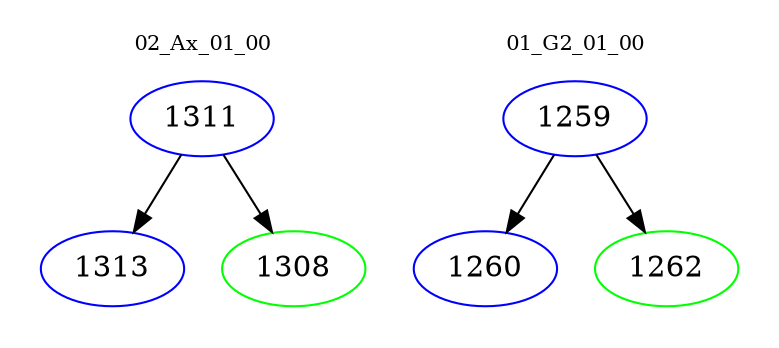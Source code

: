digraph{
subgraph cluster_0 {
color = white
label = "02_Ax_01_00";
fontsize=10;
T0_1311 [label="1311", color="blue"]
T0_1311 -> T0_1313 [color="black"]
T0_1313 [label="1313", color="blue"]
T0_1311 -> T0_1308 [color="black"]
T0_1308 [label="1308", color="green"]
}
subgraph cluster_1 {
color = white
label = "01_G2_01_00";
fontsize=10;
T1_1259 [label="1259", color="blue"]
T1_1259 -> T1_1260 [color="black"]
T1_1260 [label="1260", color="blue"]
T1_1259 -> T1_1262 [color="black"]
T1_1262 [label="1262", color="green"]
}
}
